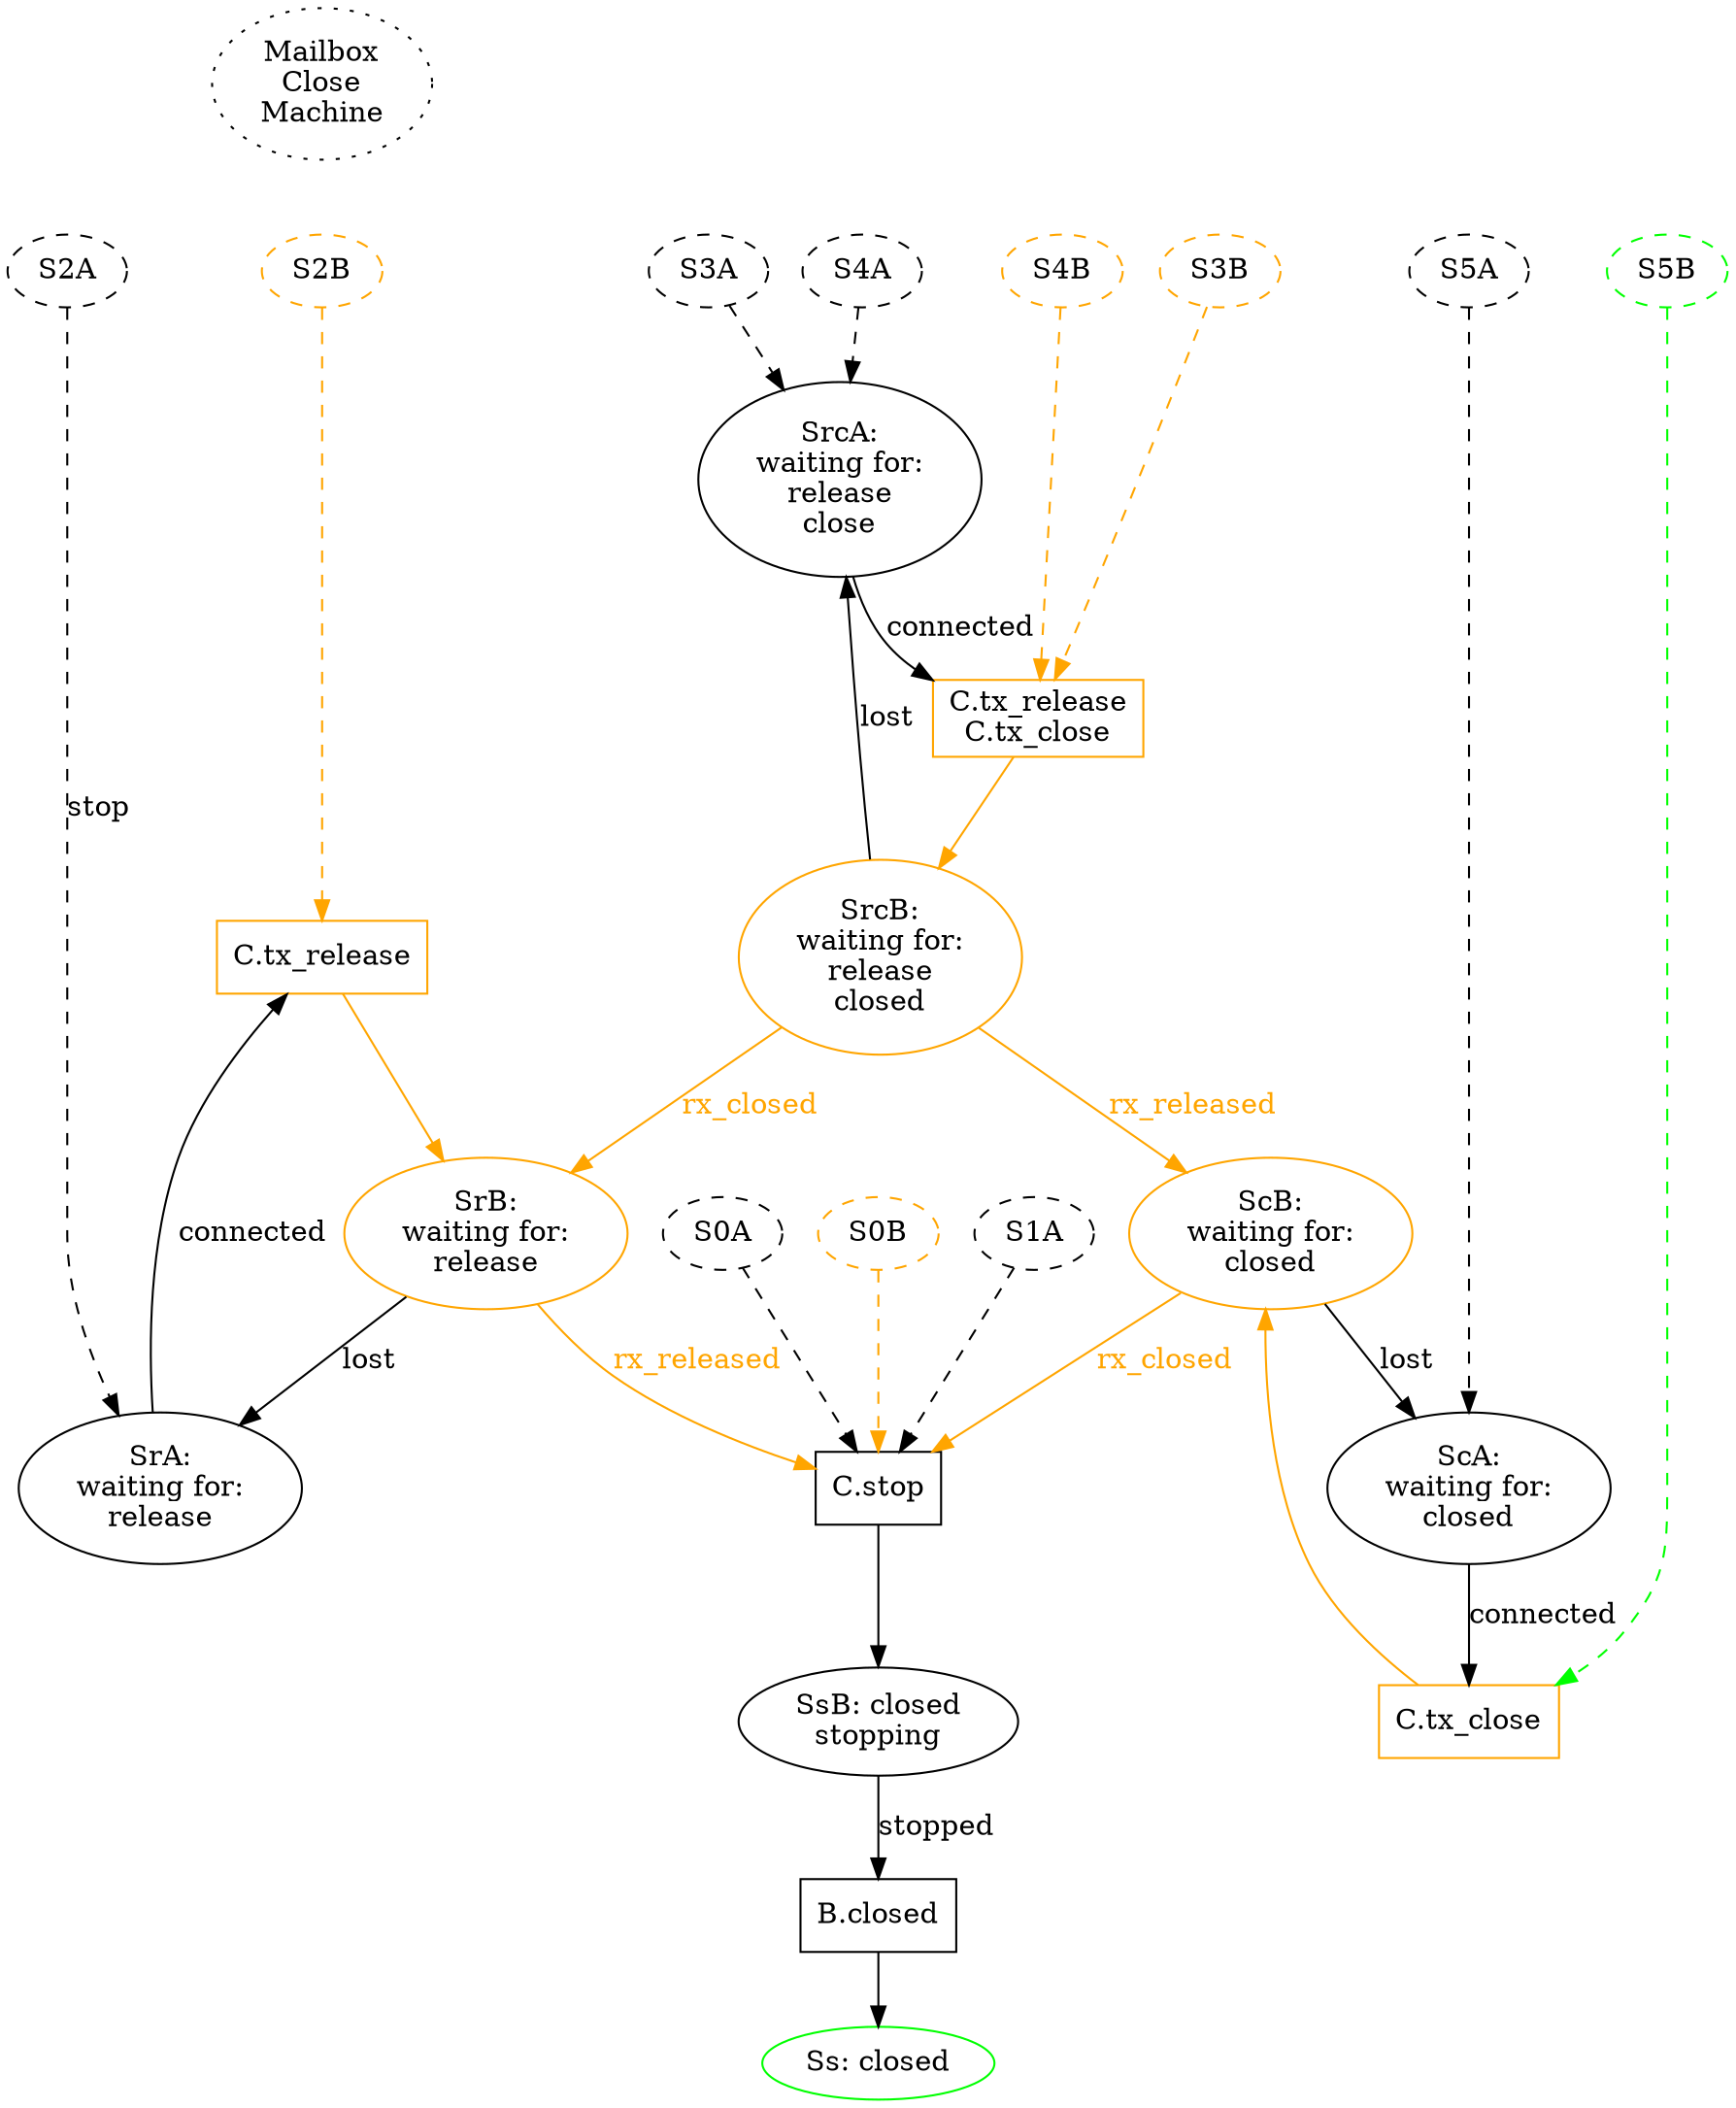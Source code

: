 digraph {
        /* M_close pathways */
        title [label="Mailbox\nClose\nMachine" style="dotted"]
        title -> S2B [style="invis"]

        /* All dashed states are from the main Mailbox Machine diagram, and
        all dashed lines indicate M_close() pathways in from those states.
        Within this graph, all M_close() events leave the state unchanged. */

        SrA [label="SrA:\nwaiting for:\nrelease"]
        SrA -> Pr [label="connected"]
        Pr [shape="box" label="C.tx_release" color="orange"]
        Pr -> SrB [color="orange"]
        SrB [label="SrB:\nwaiting for:\nrelease" color="orange"]
        SrB -> SrA [label="lost"]
        SrB -> P_stop [label="rx_released" color="orange" fontcolor="orange"]

        ScA [label="ScA:\nwaiting for:\nclosed"]
        ScA -> Pc [label="connected"]
        Pc [shape="box" label="C.tx_close" color="orange"]
        Pc -> ScB [color="orange"]
        ScB [label="ScB:\nwaiting for:\nclosed" color="orange"]
        ScB -> ScA [label="lost"]
        ScB -> P_stop [label="rx_closed" color="orange" fontcolor="orange"]

        SrcA [label="SrcA:\nwaiting for:\nrelease\nclose"]
        SrcA -> Prc [label="connected"]
        Prc [shape="box" label="C.tx_release\nC.tx_close" color="orange"]
        Prc -> SrcB [color="orange"]
        SrcB [label="SrcB:\nwaiting for:\nrelease\nclosed" color="orange"]
        SrcB -> SrcA [label="lost"]
        SrcB -> ScB [label="rx_released" color="orange" fontcolor="orange"]
        SrcB -> SrB [label="rx_closed" color="orange" fontcolor="orange"]


        P_stop [shape="box" label="C.stop"]
        P_stop -> SsB

        SsB [label="SsB: closed\nstopping"]
        SsB -> Pss [label="stopped"]
        Pss [shape="box" label="B.closed"]
        Pss -> Ss

        Ss [label="Ss: closed" color="green"]

        S0A [label="S0A" style="dashed"]
        S0A -> P_stop [style="dashed"]
        S0B [label="S0B" style="dashed" color="orange"]
        S0B -> P_stop [style="dashed" color="orange"]

        {rank=same; S2A S2B S3A S3B S4A S4B S5A S5B}
        S1A [label="S1A" style="dashed"]
        S1A -> P_stop [style="dashed"]

        S2A [label="S2A" style="dashed"]
        S2A -> SrA [label="stop" style="dashed"]
        S2B [label="S2B" color="orange" style="dashed"]
        S2B -> Pr [color="orange" style="dashed"]

        S3A [label="S3A" style="dashed"]
        S3B [label="S3B" color="orange" style="dashed"]
        S3A -> SrcA [style="dashed"]
        S3B -> Prc [color="orange" style="dashed"]

        S4A [label="S4A" style="dashed"]
        S4B [label="S4B" color="orange" style="dashed"]
        S4A -> SrcA [style="dashed"]
        S4B -> Prc [color="orange" style="dashed"]

        S5A [label="S5A" style="dashed"]
        S5B [label="S5B" color="green" style="dashed"]
        S5A -> ScA [style="dashed"]
        S5B -> Pc [style="dashed" color="green"]

}
